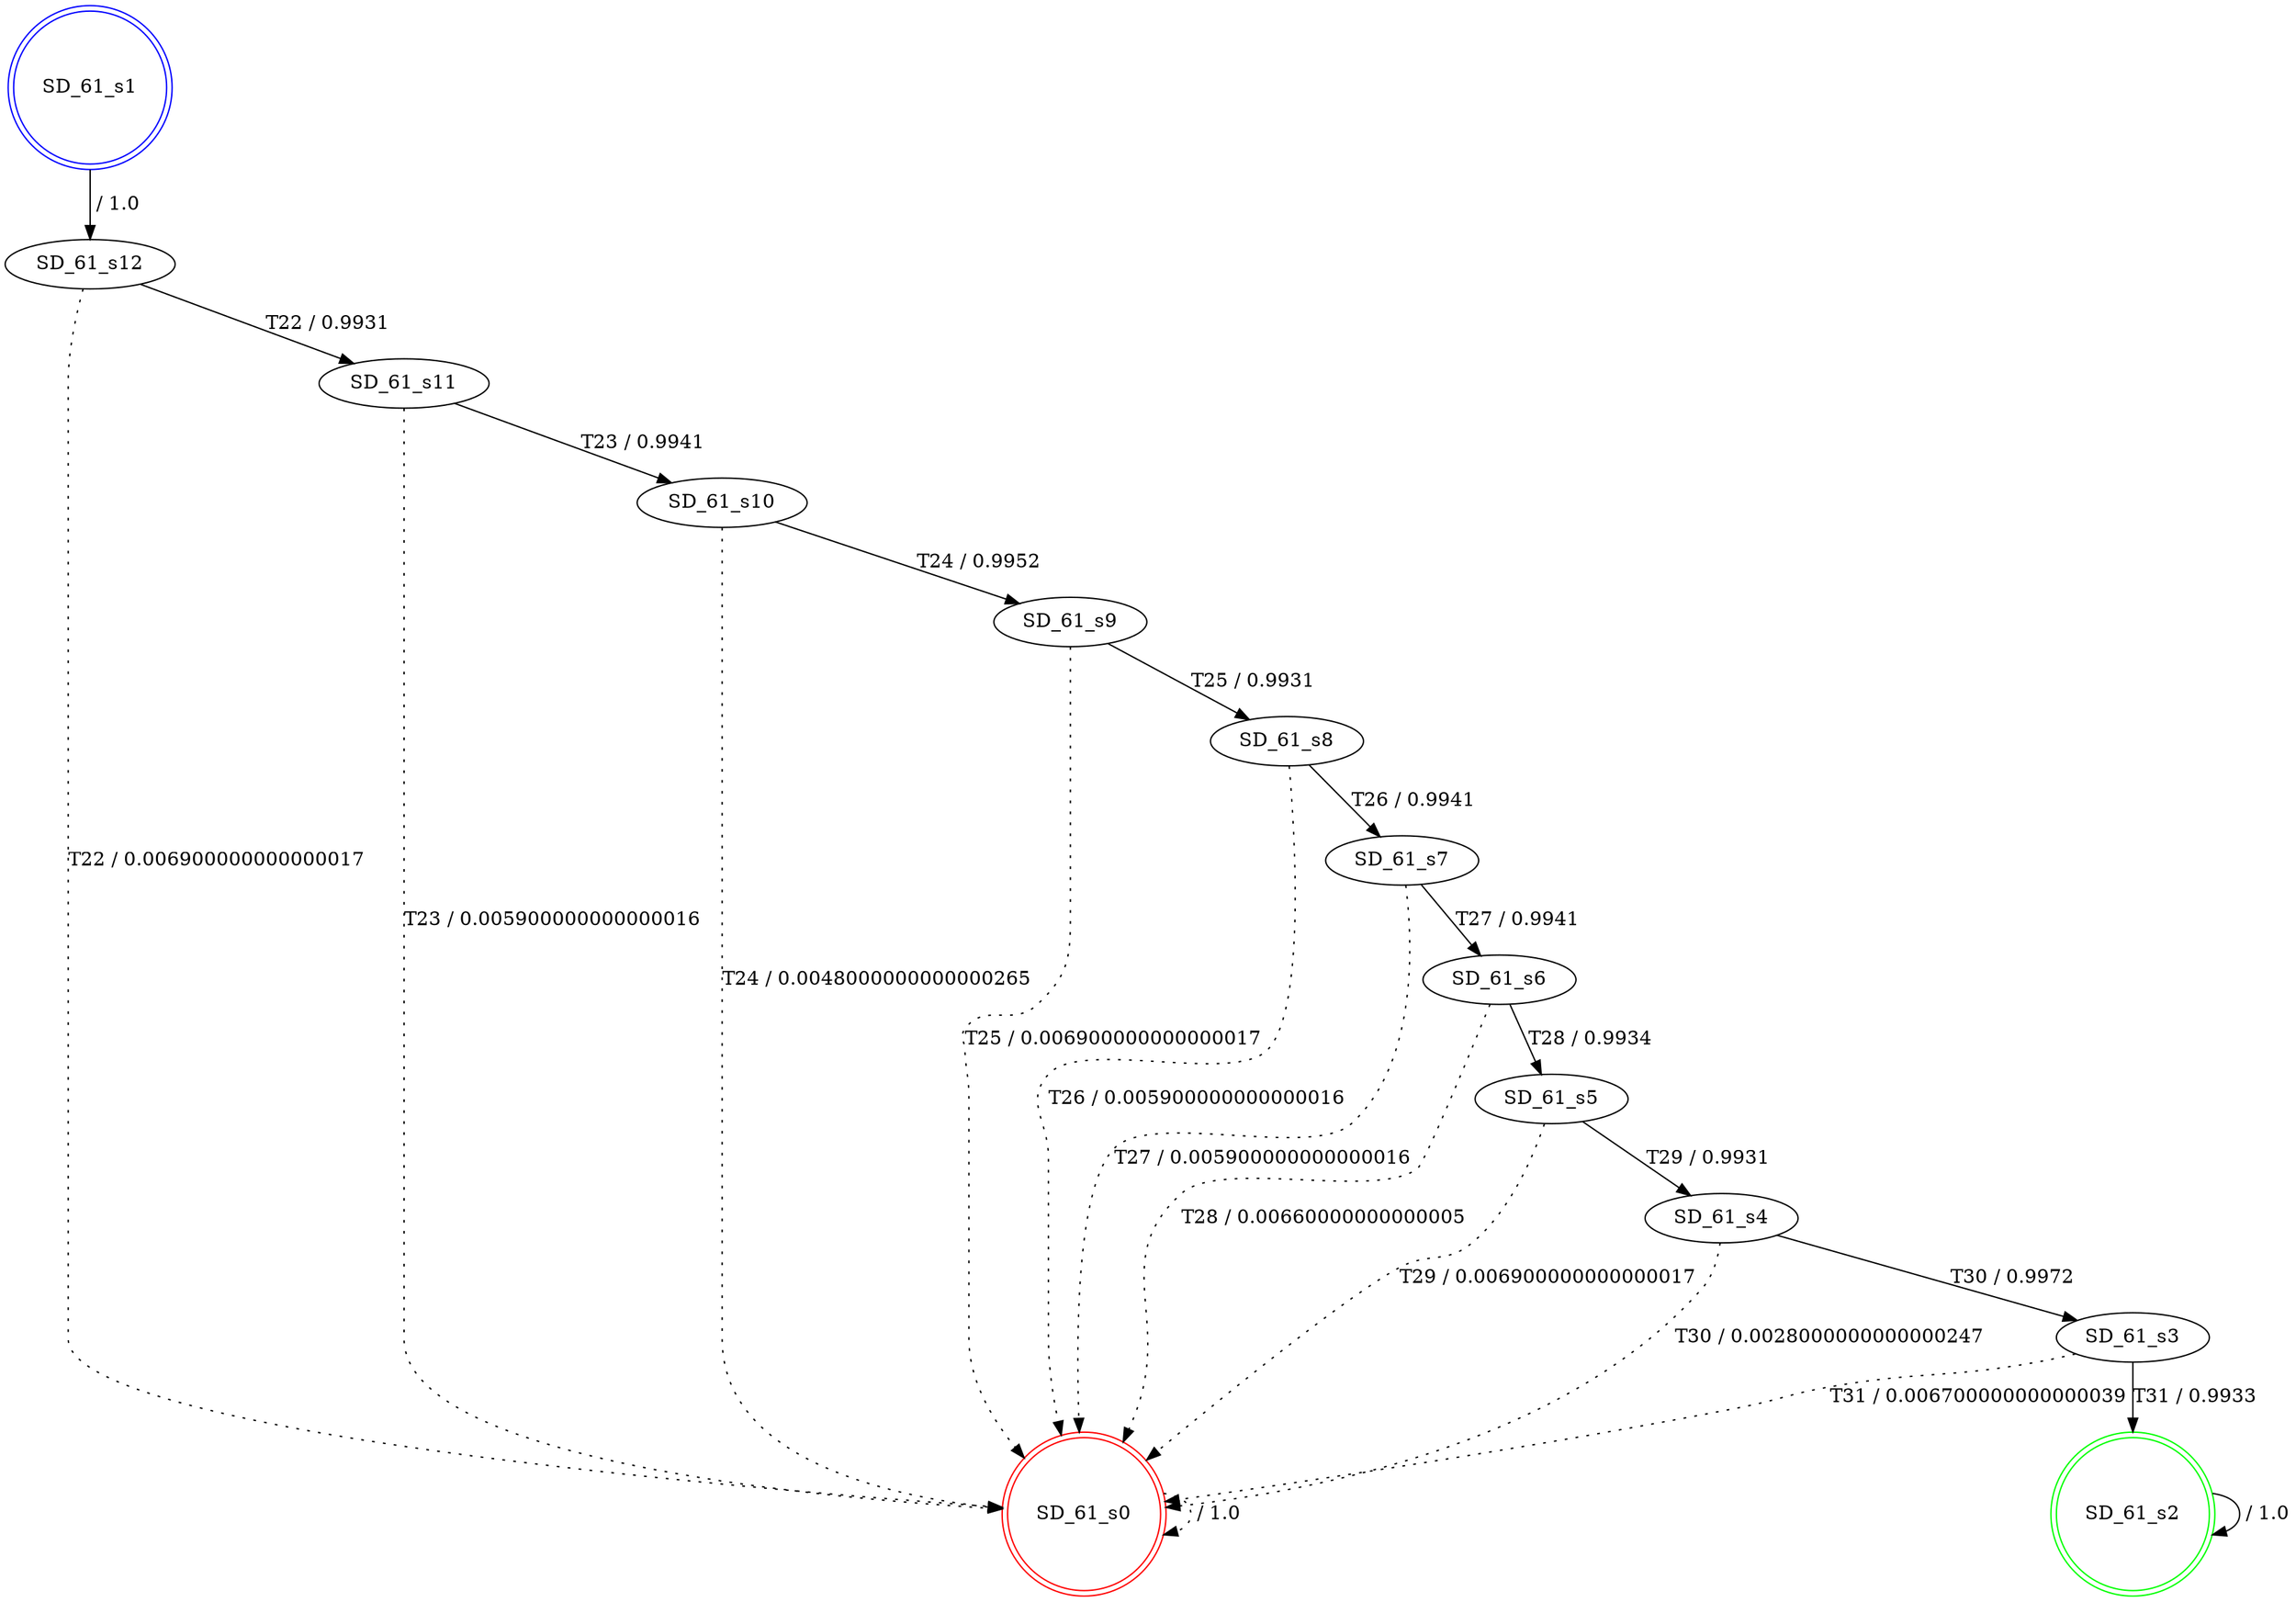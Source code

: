 digraph graphname {
SD_61_s0 [label="SD_61_s0",color=red,shape=doublecircle ];
SD_61_s1 [label="SD_61_s1",color=blue,shape=doublecircle ];
SD_61_s2 [label="SD_61_s2",color=green,shape=doublecircle ];
SD_61_s3 [label="SD_61_s3" ];
SD_61_s4 [label="SD_61_s4" ];
SD_61_s5 [label="SD_61_s5" ];
SD_61_s6 [label="SD_61_s6" ];
SD_61_s7 [label="SD_61_s7" ];
SD_61_s8 [label="SD_61_s8" ];
SD_61_s9 [label="SD_61_s9" ];
SD_61_s10 [label="SD_61_s10" ];
SD_61_s11 [label="SD_61_s11" ];
SD_61_s12 [label="SD_61_s12" ];
SD_61_s0 -> SD_61_s0 [label=" / 1.0", style=dotted];
SD_61_s1 -> SD_61_s12 [label=" / 1.0"];
SD_61_s2 -> SD_61_s2 [label=" / 1.0"];
SD_61_s3 -> SD_61_s2 [label="T31 / 0.9933"];
SD_61_s3 -> SD_61_s0 [label="T31 / 0.006700000000000039", style=dotted];
SD_61_s4 -> SD_61_s3 [label="T30 / 0.9972"];
SD_61_s4 -> SD_61_s0 [label="T30 / 0.0028000000000000247", style=dotted];
SD_61_s5 -> SD_61_s4 [label="T29 / 0.9931"];
SD_61_s5 -> SD_61_s0 [label="T29 / 0.006900000000000017", style=dotted];
SD_61_s6 -> SD_61_s5 [label="T28 / 0.9934"];
SD_61_s6 -> SD_61_s0 [label="T28 / 0.00660000000000005", style=dotted];
SD_61_s7 -> SD_61_s6 [label="T27 / 0.9941"];
SD_61_s7 -> SD_61_s0 [label="T27 / 0.005900000000000016", style=dotted];
SD_61_s8 -> SD_61_s7 [label="T26 / 0.9941"];
SD_61_s8 -> SD_61_s0 [label="T26 / 0.005900000000000016", style=dotted];
SD_61_s9 -> SD_61_s8 [label="T25 / 0.9931"];
SD_61_s9 -> SD_61_s0 [label="T25 / 0.006900000000000017", style=dotted];
SD_61_s10 -> SD_61_s9 [label="T24 / 0.9952"];
SD_61_s10 -> SD_61_s0 [label="T24 / 0.0048000000000000265", style=dotted];
SD_61_s11 -> SD_61_s10 [label="T23 / 0.9941"];
SD_61_s11 -> SD_61_s0 [label="T23 / 0.005900000000000016", style=dotted];
SD_61_s12 -> SD_61_s11 [label="T22 / 0.9931"];
SD_61_s12 -> SD_61_s0 [label="T22 / 0.006900000000000017", style=dotted];
}